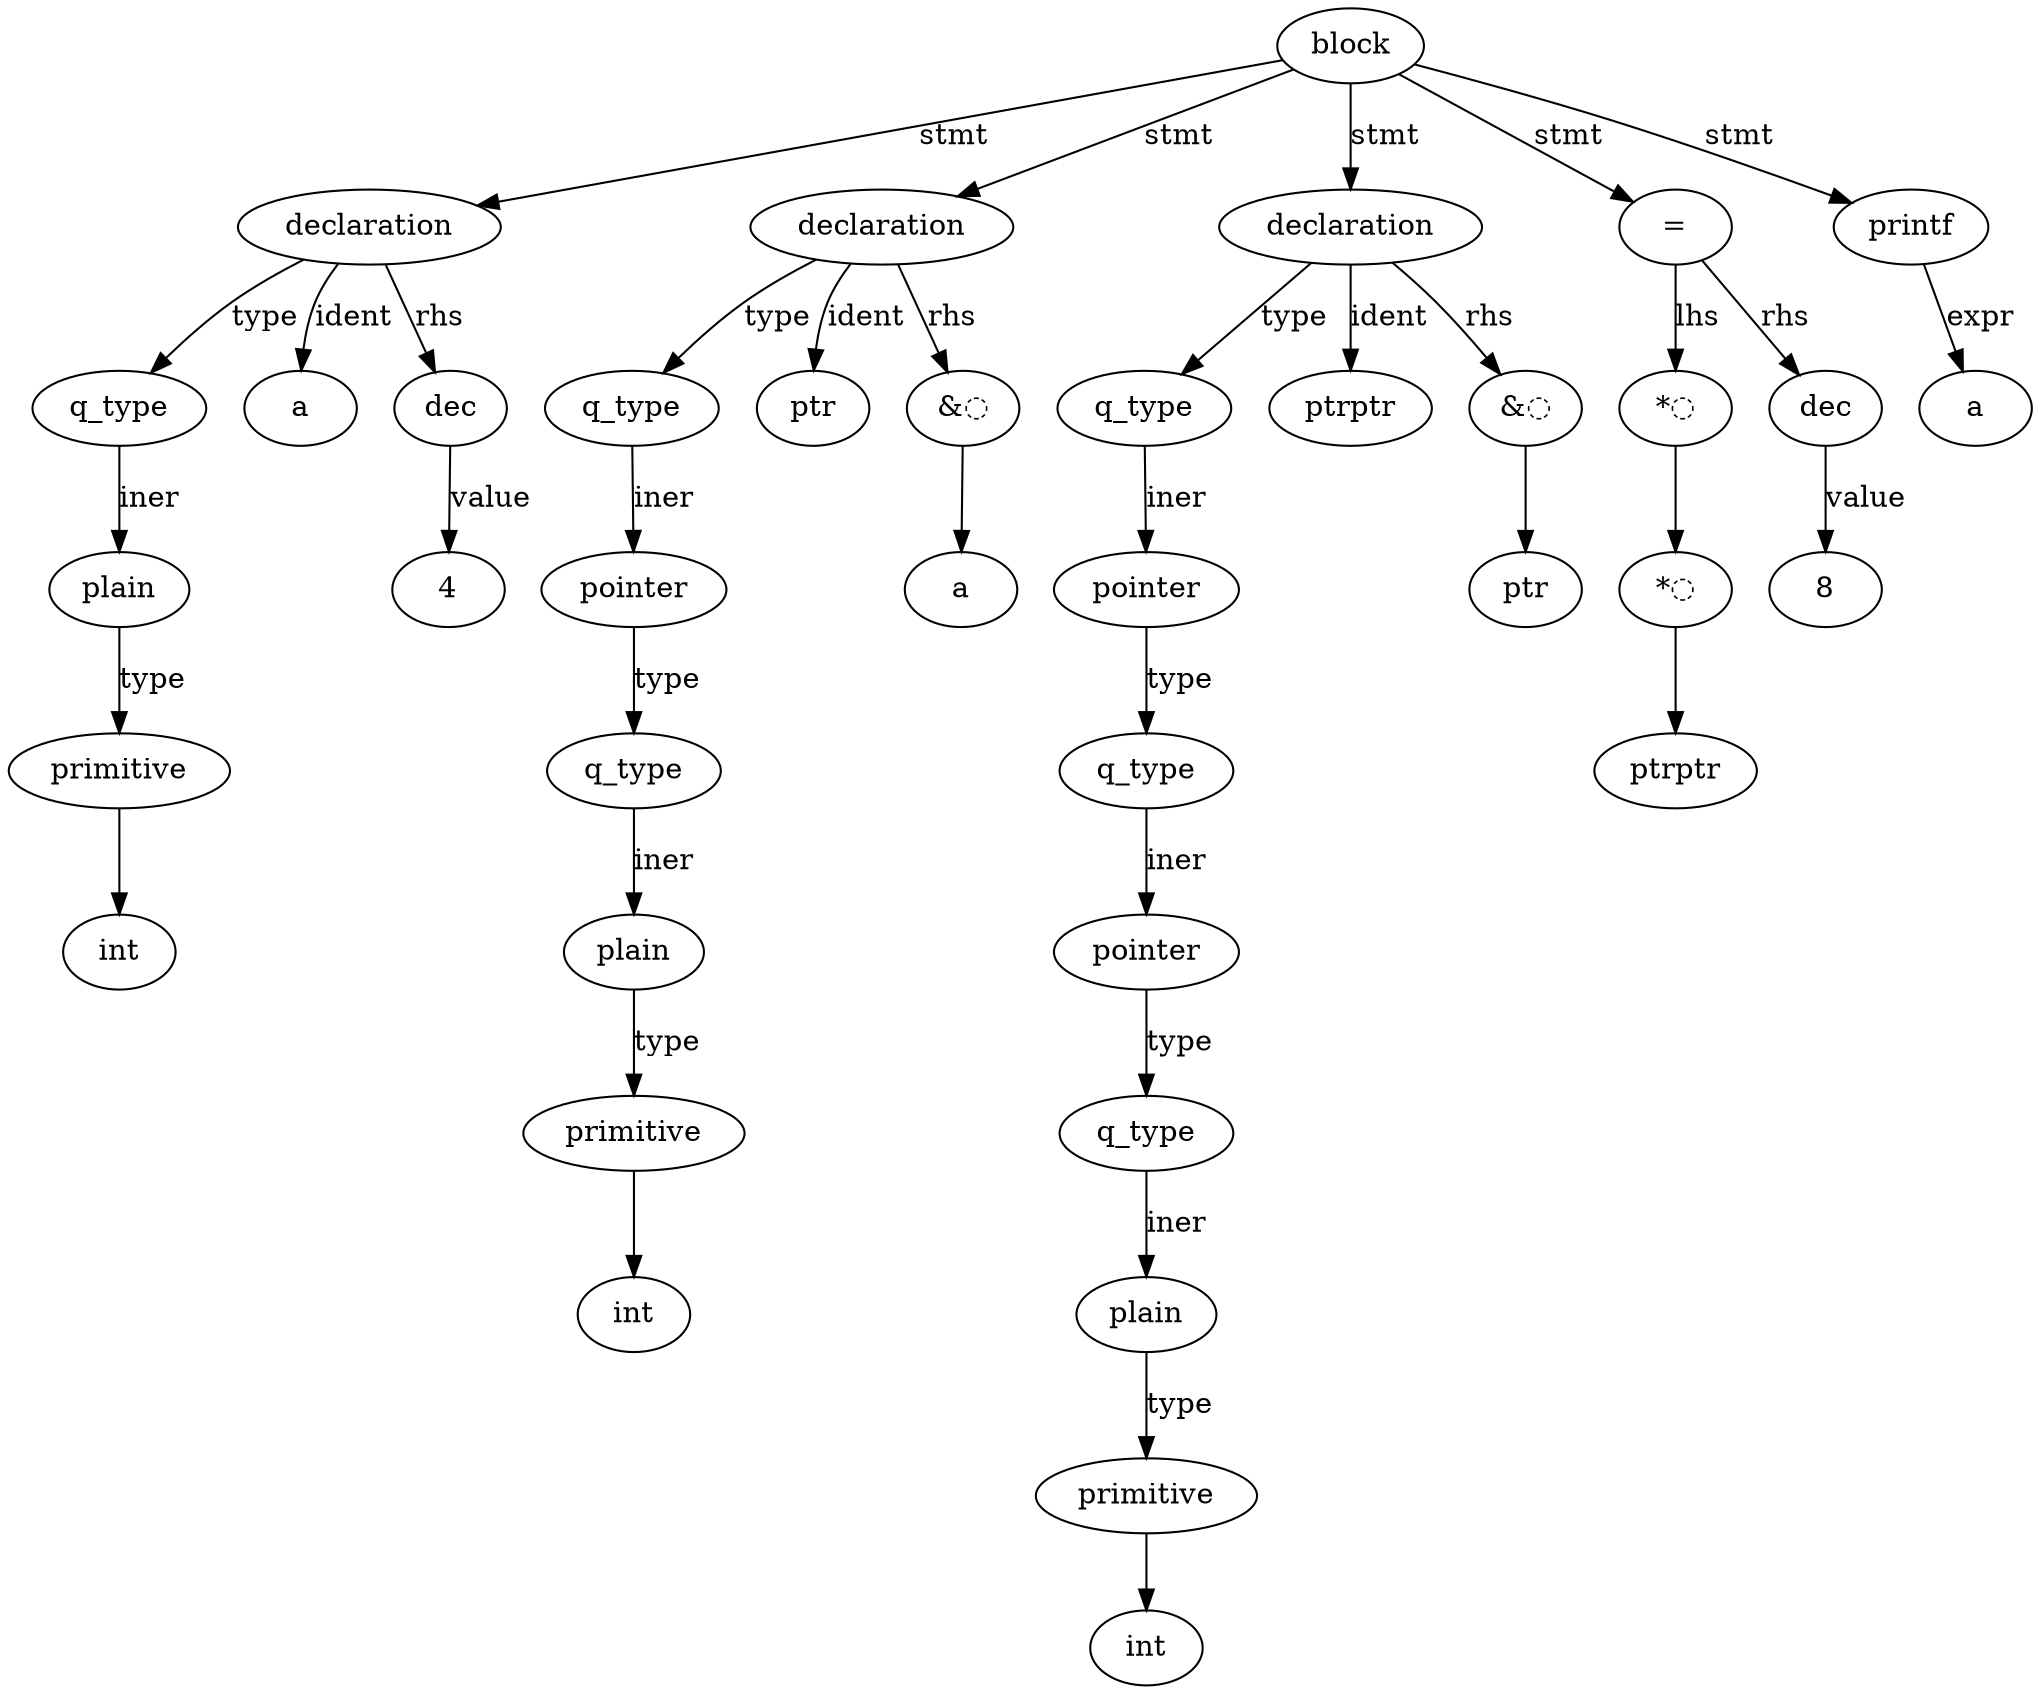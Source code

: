 digraph AST {
 ordering="out"
 "0" [label="block"];
 "0" -> "1" [label="stmt"];
 "1" [label="declaration"];
 "1" -> "2" [label="type"];
 "2" [label="q_type"];
 "2" -> "3" [label="iner"];
 "3" [label="plain"];
 "3" -> "4" [label="type"];
 "4" [label="primitive"];
 "4" -> "5" [label=""];
 "5" [label="int"];
 "1" -> "6" [label="ident"];
 "6" [label="a"];
 "1" -> "7" [label="rhs"];
 "7" [label="dec"];
 "7" -> "8" [label="value"];
 "8" [label="4"];
 "0" -> "9" [label="stmt"];
 "9" [label="declaration"];
 "9" -> "10" [label="type"];
 "10" [label="q_type"];
 "10" -> "11" [label="iner"];
 "11" [label="pointer"];
 "11" -> "12" [label="type"];
 "12" [label="q_type"];
 "12" -> "13" [label="iner"];
 "13" [label="plain"];
 "13" -> "14" [label="type"];
 "14" [label="primitive"];
 "14" -> "15" [label=""];
 "15" [label="int"];
 "9" -> "16" [label="ident"];
 "16" [label="ptr"];
 "9" -> "17" [label="rhs"];
 "17" [label="&◌"];
 "17" -> "18" [label=""];
 "18" [label="a"];
 "0" -> "19" [label="stmt"];
 "19" [label="declaration"];
 "19" -> "20" [label="type"];
 "20" [label="q_type"];
 "20" -> "21" [label="iner"];
 "21" [label="pointer"];
 "21" -> "22" [label="type"];
 "22" [label="q_type"];
 "22" -> "23" [label="iner"];
 "23" [label="pointer"];
 "23" -> "24" [label="type"];
 "24" [label="q_type"];
 "24" -> "25" [label="iner"];
 "25" [label="plain"];
 "25" -> "26" [label="type"];
 "26" [label="primitive"];
 "26" -> "27" [label=""];
 "27" [label="int"];
 "19" -> "28" [label="ident"];
 "28" [label="ptrptr"];
 "19" -> "29" [label="rhs"];
 "29" [label="&◌"];
 "29" -> "30" [label=""];
 "30" [label="ptr"];
 "0" -> "31" [label="stmt"];
 "31" [label="="];
 "31" -> "32" [label="lhs"];
 "32" [label="*◌"];
 "32" -> "33" [label=""];
 "33" [label="*◌"];
 "33" -> "34" [label=""];
 "34" [label="ptrptr"];
 "31" -> "35" [label="rhs"];
 "35" [label="dec"];
 "35" -> "36" [label="value"];
 "36" [label="8"];
 "0" -> "37" [label="stmt"];
 "37" [label="printf"];
 "37" -> "38" [label="expr"];
 "38" [label="a"];
}
